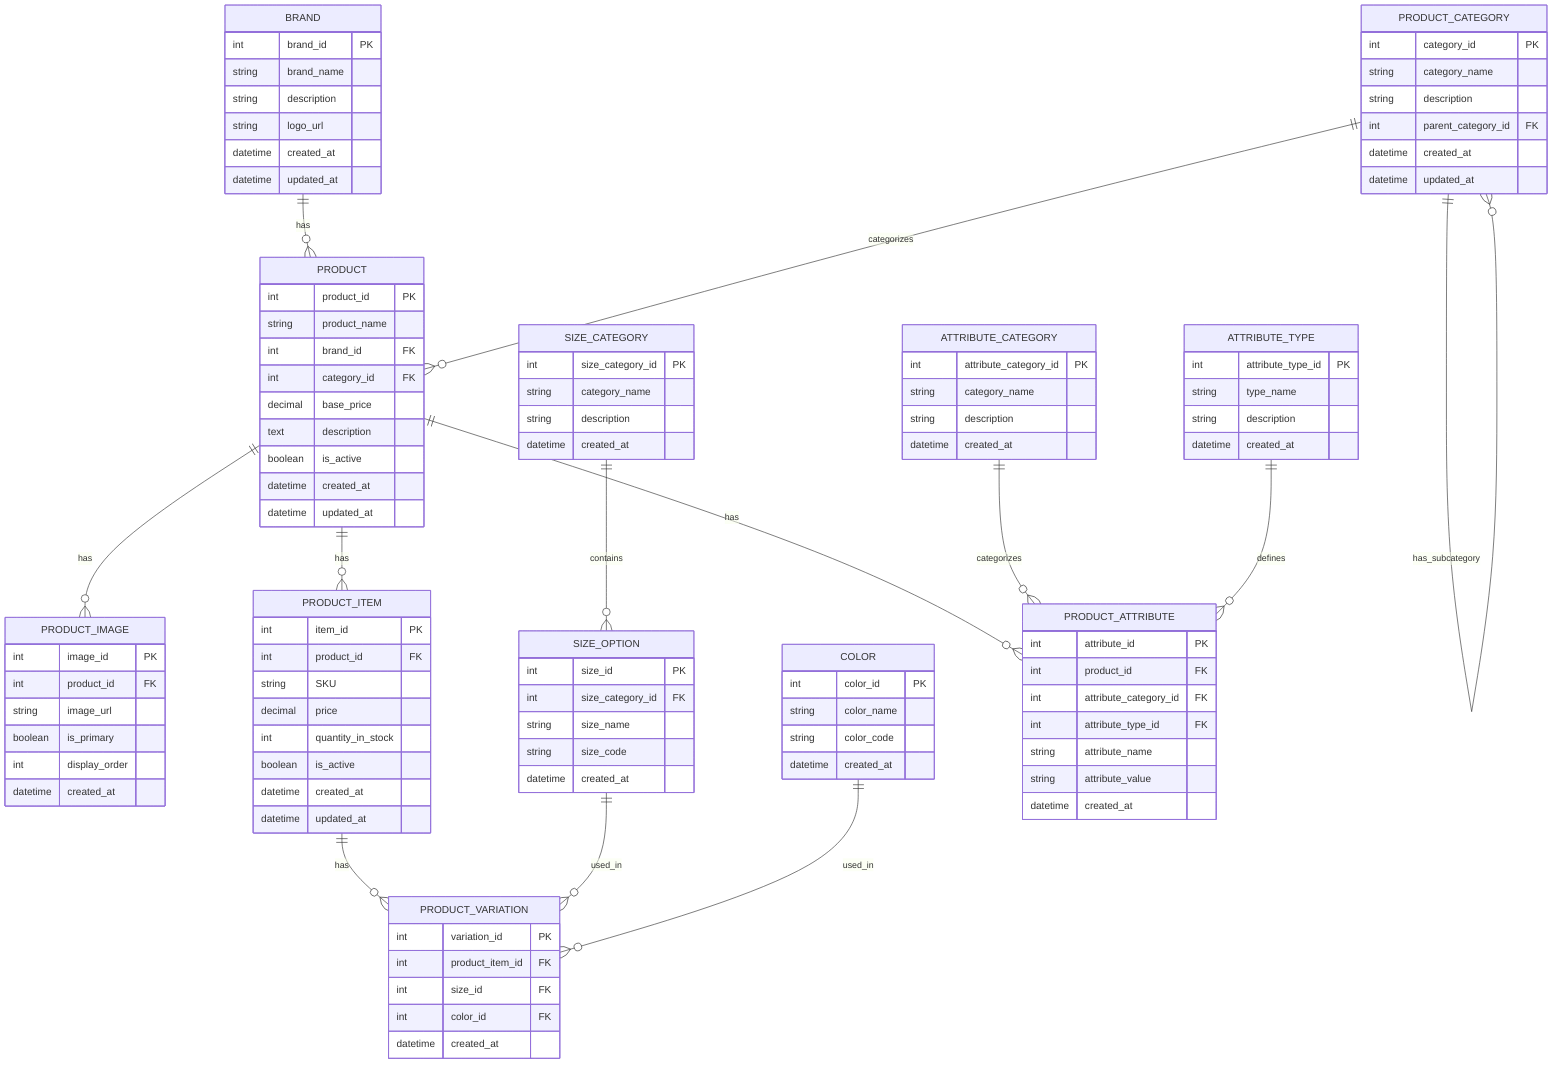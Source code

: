 erDiagram
    BRAND {
        int brand_id PK
        string brand_name
        string description
        string logo_url
        datetime created_at
        datetime updated_at
    }
    
    PRODUCT_CATEGORY {
        int category_id PK
        string category_name
        string description
        int parent_category_id FK
        datetime created_at
        datetime updated_at
    }
    
    PRODUCT {
        int product_id PK
        string product_name
        int brand_id FK
        int category_id FK
        decimal base_price
        text description
        boolean is_active
        datetime created_at
        datetime updated_at
    }
    
    PRODUCT_IMAGE {
        int image_id PK
        int product_id FK
        string image_url
        boolean is_primary
        int display_order
        datetime created_at
    }
    
    COLOR {
        int color_id PK
        string color_name
        string color_code
        datetime created_at
    }
    
    SIZE_CATEGORY {
        int size_category_id PK
        string category_name
        string description
        datetime created_at
    }
    
    SIZE_OPTION {
        int size_id PK
        int size_category_id FK
        string size_name
        string size_code
        datetime created_at
    }
    
    PRODUCT_ITEM {
        int item_id PK
        int product_id FK
        string SKU
        decimal price
        int quantity_in_stock
        boolean is_active
        datetime created_at
        datetime updated_at
    }
    
    PRODUCT_VARIATION {
        int variation_id PK
        int product_item_id FK
        int size_id FK
        int color_id FK
        datetime created_at
    }
    
    ATTRIBUTE_CATEGORY {
        int attribute_category_id PK
        string category_name
        string description
        datetime created_at
    }
    
    ATTRIBUTE_TYPE {
        int attribute_type_id PK
        string type_name
        string description
        datetime created_at
    }
    
    PRODUCT_ATTRIBUTE {
        int attribute_id PK
        int product_id FK
        int attribute_category_id FK
        int attribute_type_id FK
        string attribute_name
        string attribute_value
        datetime created_at
    }
    
    BRAND ||--o{ PRODUCT : has
    PRODUCT_CATEGORY ||--o{ PRODUCT : categorizes
    PRODUCT_CATEGORY ||--o{ PRODUCT_CATEGORY : has_subcategory
    PRODUCT ||--o{ PRODUCT_IMAGE : has
    PRODUCT ||--o{ PRODUCT_ITEM : has
    PRODUCT ||--o{ PRODUCT_ATTRIBUTE : has
    PRODUCT_ITEM ||--o{ PRODUCT_VARIATION : has
    SIZE_CATEGORY ||--o{ SIZE_OPTION : contains
    SIZE_OPTION ||--o{ PRODUCT_VARIATION : used_in
    COLOR ||--o{ PRODUCT_VARIATION : used_in
    ATTRIBUTE_CATEGORY ||--o{ PRODUCT_ATTRIBUTE : categorizes
    ATTRIBUTE_TYPE ||--o{ PRODUCT_ATTRIBUTE : defines